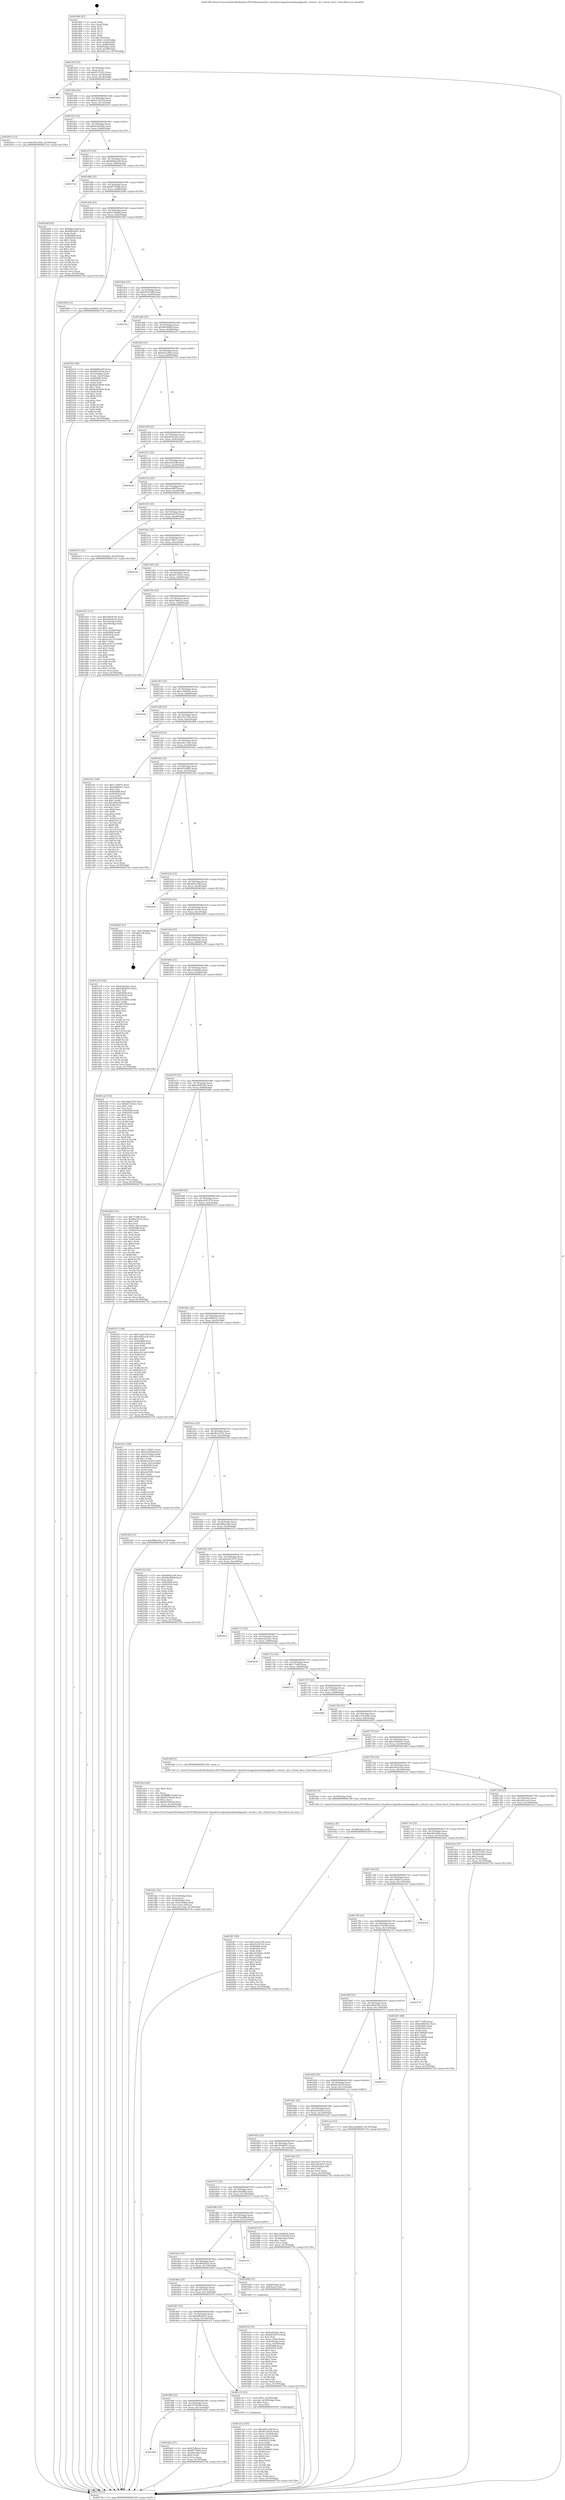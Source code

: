 digraph "0x401400" {
  label = "0x401400 (/mnt/c/Users/mathe/Desktop/tcc/POCII/binaries/extr_linuxdriversgpudrmamdamdgpudce_virtual.c_dce_virtual_force_Final-ollvm.out::main(0))"
  labelloc = "t"
  node[shape=record]

  Entry [label="",width=0.3,height=0.3,shape=circle,fillcolor=black,style=filled]
  "0x40142f" [label="{
     0x40142f [23]\l
     | [instrs]\l
     &nbsp;&nbsp;0x40142f \<+3\>: mov -0x70(%rbp),%eax\l
     &nbsp;&nbsp;0x401432 \<+2\>: mov %eax,%ecx\l
     &nbsp;&nbsp;0x401434 \<+6\>: sub $0x8137cf51,%ecx\l
     &nbsp;&nbsp;0x40143a \<+3\>: mov %eax,-0x74(%rbp)\l
     &nbsp;&nbsp;0x40143d \<+3\>: mov %ecx,-0x78(%rbp)\l
     &nbsp;&nbsp;0x401440 \<+6\>: je 0000000000401a6d \<main+0x66d\>\l
  }"]
  "0x401a6d" [label="{
     0x401a6d\l
  }", style=dashed]
  "0x401446" [label="{
     0x401446 [22]\l
     | [instrs]\l
     &nbsp;&nbsp;0x401446 \<+5\>: jmp 000000000040144b \<main+0x4b\>\l
     &nbsp;&nbsp;0x40144b \<+3\>: mov -0x74(%rbp),%eax\l
     &nbsp;&nbsp;0x40144e \<+5\>: sub $0x83c54724,%eax\l
     &nbsp;&nbsp;0x401453 \<+3\>: mov %eax,-0x7c(%rbp)\l
     &nbsp;&nbsp;0x401456 \<+6\>: je 0000000000402014 \<main+0xc14\>\l
  }"]
  Exit [label="",width=0.3,height=0.3,shape=circle,fillcolor=black,style=filled,peripheries=2]
  "0x402014" [label="{
     0x402014 [12]\l
     | [instrs]\l
     &nbsp;&nbsp;0x402014 \<+7\>: movl $0x2f9e346a,-0x70(%rbp)\l
     &nbsp;&nbsp;0x40201b \<+5\>: jmp 000000000040273b \<main+0x133b\>\l
  }"]
  "0x40145c" [label="{
     0x40145c [22]\l
     | [instrs]\l
     &nbsp;&nbsp;0x40145c \<+5\>: jmp 0000000000401461 \<main+0x61\>\l
     &nbsp;&nbsp;0x401461 \<+3\>: mov -0x74(%rbp),%eax\l
     &nbsp;&nbsp;0x401464 \<+5\>: sub $0x8cbd32dc,%eax\l
     &nbsp;&nbsp;0x401469 \<+3\>: mov %eax,-0x80(%rbp)\l
     &nbsp;&nbsp;0x40146c \<+6\>: je 0000000000402618 \<main+0x1218\>\l
  }"]
  "0x401fb7" [label="{
     0x401fb7 [93]\l
     | [instrs]\l
     &nbsp;&nbsp;0x401fb7 \<+5\>: mov $0x7aad27d9,%eax\l
     &nbsp;&nbsp;0x401fbc \<+5\>: mov $0x83c54724,%ecx\l
     &nbsp;&nbsp;0x401fc1 \<+7\>: mov 0x405068,%edx\l
     &nbsp;&nbsp;0x401fc8 \<+7\>: mov 0x405054,%esi\l
     &nbsp;&nbsp;0x401fcf \<+3\>: mov %edx,%r8d\l
     &nbsp;&nbsp;0x401fd2 \<+7\>: add $0xc0318da1,%r8d\l
     &nbsp;&nbsp;0x401fd9 \<+4\>: sub $0x1,%r8d\l
     &nbsp;&nbsp;0x401fdd \<+7\>: sub $0xc0318da1,%r8d\l
     &nbsp;&nbsp;0x401fe4 \<+4\>: imul %r8d,%edx\l
     &nbsp;&nbsp;0x401fe8 \<+3\>: and $0x1,%edx\l
     &nbsp;&nbsp;0x401feb \<+3\>: cmp $0x0,%edx\l
     &nbsp;&nbsp;0x401fee \<+4\>: sete %r9b\l
     &nbsp;&nbsp;0x401ff2 \<+3\>: cmp $0xa,%esi\l
     &nbsp;&nbsp;0x401ff5 \<+4\>: setl %r10b\l
     &nbsp;&nbsp;0x401ff9 \<+3\>: mov %r9b,%r11b\l
     &nbsp;&nbsp;0x401ffc \<+3\>: and %r10b,%r11b\l
     &nbsp;&nbsp;0x401fff \<+3\>: xor %r10b,%r9b\l
     &nbsp;&nbsp;0x402002 \<+3\>: or %r9b,%r11b\l
     &nbsp;&nbsp;0x402005 \<+4\>: test $0x1,%r11b\l
     &nbsp;&nbsp;0x402009 \<+3\>: cmovne %ecx,%eax\l
     &nbsp;&nbsp;0x40200c \<+3\>: mov %eax,-0x70(%rbp)\l
     &nbsp;&nbsp;0x40200f \<+5\>: jmp 000000000040273b \<main+0x133b\>\l
  }"]
  "0x402618" [label="{
     0x402618\l
  }", style=dashed]
  "0x401472" [label="{
     0x401472 [25]\l
     | [instrs]\l
     &nbsp;&nbsp;0x401472 \<+5\>: jmp 0000000000401477 \<main+0x77\>\l
     &nbsp;&nbsp;0x401477 \<+3\>: mov -0x74(%rbp),%eax\l
     &nbsp;&nbsp;0x40147a \<+5\>: sub $0x8ddda109,%eax\l
     &nbsp;&nbsp;0x40147f \<+6\>: mov %eax,-0x84(%rbp)\l
     &nbsp;&nbsp;0x401485 \<+6\>: je 0000000000402734 \<main+0x1334\>\l
  }"]
  "0x401fae" [label="{
     0x401fae [9]\l
     | [instrs]\l
     &nbsp;&nbsp;0x401fae \<+4\>: mov -0x58(%rbp),%rdi\l
     &nbsp;&nbsp;0x401fb2 \<+5\>: call 0000000000401030 \<free@plt\>\l
     | [calls]\l
     &nbsp;&nbsp;0x401030 \{1\} (unknown)\l
  }"]
  "0x402734" [label="{
     0x402734\l
  }", style=dashed]
  "0x40148b" [label="{
     0x40148b [25]\l
     | [instrs]\l
     &nbsp;&nbsp;0x40148b \<+5\>: jmp 0000000000401490 \<main+0x90\>\l
     &nbsp;&nbsp;0x401490 \<+3\>: mov -0x74(%rbp),%eax\l
     &nbsp;&nbsp;0x401493 \<+5\>: sub $0x8f779bfd,%eax\l
     &nbsp;&nbsp;0x401498 \<+6\>: mov %eax,-0x88(%rbp)\l
     &nbsp;&nbsp;0x40149e \<+6\>: je 0000000000401bd0 \<main+0x7d0\>\l
  }"]
  "0x401dec" [label="{
     0x401dec [32]\l
     | [instrs]\l
     &nbsp;&nbsp;0x401dec \<+6\>: mov -0x14c(%rbp),%ecx\l
     &nbsp;&nbsp;0x401df2 \<+3\>: imul %eax,%ecx\l
     &nbsp;&nbsp;0x401df5 \<+4\>: mov -0x58(%rbp),%rsi\l
     &nbsp;&nbsp;0x401df9 \<+4\>: movslq -0x5c(%rbp),%rdi\l
     &nbsp;&nbsp;0x401dfd \<+3\>: mov %ecx,(%rsi,%rdi,4)\l
     &nbsp;&nbsp;0x401e00 \<+7\>: movl $0xcebc13da,-0x70(%rbp)\l
     &nbsp;&nbsp;0x401e07 \<+5\>: jmp 000000000040273b \<main+0x133b\>\l
  }"]
  "0x401bd0" [label="{
     0x401bd0 [83]\l
     | [instrs]\l
     &nbsp;&nbsp;0x401bd0 \<+5\>: mov $0xd46cc5bf,%eax\l
     &nbsp;&nbsp;0x401bd5 \<+5\>: mov $0x6f854921,%ecx\l
     &nbsp;&nbsp;0x401bda \<+2\>: xor %edx,%edx\l
     &nbsp;&nbsp;0x401bdc \<+7\>: mov 0x405068,%esi\l
     &nbsp;&nbsp;0x401be3 \<+7\>: mov 0x405054,%edi\l
     &nbsp;&nbsp;0x401bea \<+3\>: sub $0x1,%edx\l
     &nbsp;&nbsp;0x401bed \<+3\>: mov %esi,%r8d\l
     &nbsp;&nbsp;0x401bf0 \<+3\>: add %edx,%r8d\l
     &nbsp;&nbsp;0x401bf3 \<+4\>: imul %r8d,%esi\l
     &nbsp;&nbsp;0x401bf7 \<+3\>: and $0x1,%esi\l
     &nbsp;&nbsp;0x401bfa \<+3\>: cmp $0x0,%esi\l
     &nbsp;&nbsp;0x401bfd \<+4\>: sete %r9b\l
     &nbsp;&nbsp;0x401c01 \<+3\>: cmp $0xa,%edi\l
     &nbsp;&nbsp;0x401c04 \<+4\>: setl %r10b\l
     &nbsp;&nbsp;0x401c08 \<+3\>: mov %r9b,%r11b\l
     &nbsp;&nbsp;0x401c0b \<+3\>: and %r10b,%r11b\l
     &nbsp;&nbsp;0x401c0e \<+3\>: xor %r10b,%r9b\l
     &nbsp;&nbsp;0x401c11 \<+3\>: or %r9b,%r11b\l
     &nbsp;&nbsp;0x401c14 \<+4\>: test $0x1,%r11b\l
     &nbsp;&nbsp;0x401c18 \<+3\>: cmovne %ecx,%eax\l
     &nbsp;&nbsp;0x401c1b \<+3\>: mov %eax,-0x70(%rbp)\l
     &nbsp;&nbsp;0x401c1e \<+5\>: jmp 000000000040273b \<main+0x133b\>\l
  }"]
  "0x4014a4" [label="{
     0x4014a4 [25]\l
     | [instrs]\l
     &nbsp;&nbsp;0x4014a4 \<+5\>: jmp 00000000004014a9 \<main+0xa9\>\l
     &nbsp;&nbsp;0x4014a9 \<+3\>: mov -0x74(%rbp),%eax\l
     &nbsp;&nbsp;0x4014ac \<+5\>: sub $0x9145bbbf,%eax\l
     &nbsp;&nbsp;0x4014b1 \<+6\>: mov %eax,-0x8c(%rbp)\l
     &nbsp;&nbsp;0x4014b7 \<+6\>: je 0000000000401f09 \<main+0xb09\>\l
  }"]
  "0x401dc4" [label="{
     0x401dc4 [40]\l
     | [instrs]\l
     &nbsp;&nbsp;0x401dc4 \<+5\>: mov $0x2,%ecx\l
     &nbsp;&nbsp;0x401dc9 \<+1\>: cltd\l
     &nbsp;&nbsp;0x401dca \<+2\>: idiv %ecx\l
     &nbsp;&nbsp;0x401dcc \<+6\>: imul $0xfffffffe,%edx,%ecx\l
     &nbsp;&nbsp;0x401dd2 \<+6\>: add $0x825502e8,%ecx\l
     &nbsp;&nbsp;0x401dd8 \<+3\>: add $0x1,%ecx\l
     &nbsp;&nbsp;0x401ddb \<+6\>: sub $0x825502e8,%ecx\l
     &nbsp;&nbsp;0x401de1 \<+6\>: mov %ecx,-0x14c(%rbp)\l
     &nbsp;&nbsp;0x401de7 \<+5\>: call 0000000000401160 \<next_i\>\l
     | [calls]\l
     &nbsp;&nbsp;0x401160 \{1\} (/mnt/c/Users/mathe/Desktop/tcc/POCII/binaries/extr_linuxdriversgpudrmamdamdgpudce_virtual.c_dce_virtual_force_Final-ollvm.out::next_i)\l
  }"]
  "0x401f09" [label="{
     0x401f09 [12]\l
     | [instrs]\l
     &nbsp;&nbsp;0x401f09 \<+7\>: movl $0xe3eb0b62,-0x70(%rbp)\l
     &nbsp;&nbsp;0x401f10 \<+5\>: jmp 000000000040273b \<main+0x133b\>\l
  }"]
  "0x4014bd" [label="{
     0x4014bd [25]\l
     | [instrs]\l
     &nbsp;&nbsp;0x4014bd \<+5\>: jmp 00000000004014c2 \<main+0xc2\>\l
     &nbsp;&nbsp;0x4014c2 \<+3\>: mov -0x74(%rbp),%eax\l
     &nbsp;&nbsp;0x4014c5 \<+5\>: sub $0x918270f0,%eax\l
     &nbsp;&nbsp;0x4014ca \<+6\>: mov %eax,-0x90(%rbp)\l
     &nbsp;&nbsp;0x4014d0 \<+6\>: je 000000000040216a \<main+0xd6a\>\l
  }"]
  "0x401c3a" [label="{
     0x401c3a [105]\l
     | [instrs]\l
     &nbsp;&nbsp;0x401c3a \<+5\>: mov $0xd46cc5bf,%ecx\l
     &nbsp;&nbsp;0x401c3f \<+5\>: mov $0x4ba76e59,%edx\l
     &nbsp;&nbsp;0x401c44 \<+4\>: mov %rax,-0x58(%rbp)\l
     &nbsp;&nbsp;0x401c48 \<+7\>: movl $0x0,-0x5c(%rbp)\l
     &nbsp;&nbsp;0x401c4f \<+7\>: mov 0x405068,%esi\l
     &nbsp;&nbsp;0x401c56 \<+8\>: mov 0x405054,%r8d\l
     &nbsp;&nbsp;0x401c5e \<+3\>: mov %esi,%r9d\l
     &nbsp;&nbsp;0x401c61 \<+7\>: add $0x592fd964,%r9d\l
     &nbsp;&nbsp;0x401c68 \<+4\>: sub $0x1,%r9d\l
     &nbsp;&nbsp;0x401c6c \<+7\>: sub $0x592fd964,%r9d\l
     &nbsp;&nbsp;0x401c73 \<+4\>: imul %r9d,%esi\l
     &nbsp;&nbsp;0x401c77 \<+3\>: and $0x1,%esi\l
     &nbsp;&nbsp;0x401c7a \<+3\>: cmp $0x0,%esi\l
     &nbsp;&nbsp;0x401c7d \<+4\>: sete %r10b\l
     &nbsp;&nbsp;0x401c81 \<+4\>: cmp $0xa,%r8d\l
     &nbsp;&nbsp;0x401c85 \<+4\>: setl %r11b\l
     &nbsp;&nbsp;0x401c89 \<+3\>: mov %r10b,%bl\l
     &nbsp;&nbsp;0x401c8c \<+3\>: and %r11b,%bl\l
     &nbsp;&nbsp;0x401c8f \<+3\>: xor %r11b,%r10b\l
     &nbsp;&nbsp;0x401c92 \<+3\>: or %r10b,%bl\l
     &nbsp;&nbsp;0x401c95 \<+3\>: test $0x1,%bl\l
     &nbsp;&nbsp;0x401c98 \<+3\>: cmovne %edx,%ecx\l
     &nbsp;&nbsp;0x401c9b \<+3\>: mov %ecx,-0x70(%rbp)\l
     &nbsp;&nbsp;0x401c9e \<+5\>: jmp 000000000040273b \<main+0x133b\>\l
  }"]
  "0x40216a" [label="{
     0x40216a\l
  }", style=dashed]
  "0x4014d6" [label="{
     0x4014d6 [25]\l
     | [instrs]\l
     &nbsp;&nbsp;0x4014d6 \<+5\>: jmp 00000000004014db \<main+0xdb\>\l
     &nbsp;&nbsp;0x4014db \<+3\>: mov -0x74(%rbp),%eax\l
     &nbsp;&nbsp;0x4014de \<+5\>: sub $0x96a99b6f,%eax\l
     &nbsp;&nbsp;0x4014e3 \<+6\>: mov %eax,-0x94(%rbp)\l
     &nbsp;&nbsp;0x4014e9 \<+6\>: je 00000000004025a5 \<main+0x11a5\>\l
  }"]
  "0x401909" [label="{
     0x401909\l
  }", style=dashed]
  "0x4025a5" [label="{
     0x4025a5 [94]\l
     | [instrs]\l
     &nbsp;&nbsp;0x4025a5 \<+5\>: mov $0x8ddda109,%eax\l
     &nbsp;&nbsp;0x4025aa \<+5\>: mov $0xd81af326,%ecx\l
     &nbsp;&nbsp;0x4025af \<+3\>: mov -0x3c(%rbp),%edx\l
     &nbsp;&nbsp;0x4025b2 \<+3\>: mov %edx,-0x2c(%rbp)\l
     &nbsp;&nbsp;0x4025b5 \<+7\>: mov 0x405068,%edx\l
     &nbsp;&nbsp;0x4025bc \<+7\>: mov 0x405054,%esi\l
     &nbsp;&nbsp;0x4025c3 \<+2\>: mov %edx,%edi\l
     &nbsp;&nbsp;0x4025c5 \<+6\>: add $0x8ad240d6,%edi\l
     &nbsp;&nbsp;0x4025cb \<+3\>: sub $0x1,%edi\l
     &nbsp;&nbsp;0x4025ce \<+6\>: sub $0x8ad240d6,%edi\l
     &nbsp;&nbsp;0x4025d4 \<+3\>: imul %edi,%edx\l
     &nbsp;&nbsp;0x4025d7 \<+3\>: and $0x1,%edx\l
     &nbsp;&nbsp;0x4025da \<+3\>: cmp $0x0,%edx\l
     &nbsp;&nbsp;0x4025dd \<+4\>: sete %r8b\l
     &nbsp;&nbsp;0x4025e1 \<+3\>: cmp $0xa,%esi\l
     &nbsp;&nbsp;0x4025e4 \<+4\>: setl %r9b\l
     &nbsp;&nbsp;0x4025e8 \<+3\>: mov %r8b,%r10b\l
     &nbsp;&nbsp;0x4025eb \<+3\>: and %r9b,%r10b\l
     &nbsp;&nbsp;0x4025ee \<+3\>: xor %r9b,%r8b\l
     &nbsp;&nbsp;0x4025f1 \<+3\>: or %r8b,%r10b\l
     &nbsp;&nbsp;0x4025f4 \<+4\>: test $0x1,%r10b\l
     &nbsp;&nbsp;0x4025f8 \<+3\>: cmovne %ecx,%eax\l
     &nbsp;&nbsp;0x4025fb \<+3\>: mov %eax,-0x70(%rbp)\l
     &nbsp;&nbsp;0x4025fe \<+5\>: jmp 000000000040273b \<main+0x133b\>\l
  }"]
  "0x4014ef" [label="{
     0x4014ef [25]\l
     | [instrs]\l
     &nbsp;&nbsp;0x4014ef \<+5\>: jmp 00000000004014f4 \<main+0xf4\>\l
     &nbsp;&nbsp;0x4014f4 \<+3\>: mov -0x74(%rbp),%eax\l
     &nbsp;&nbsp;0x4014f7 \<+5\>: sub $0x9d1c289e,%eax\l
     &nbsp;&nbsp;0x4014fc \<+6\>: mov %eax,-0x98(%rbp)\l
     &nbsp;&nbsp;0x401502 \<+6\>: je 0000000000402710 \<main+0x1310\>\l
  }"]
  "0x401bb5" [label="{
     0x401bb5 [27]\l
     | [instrs]\l
     &nbsp;&nbsp;0x401bb5 \<+5\>: mov $0xb7dfdcee,%eax\l
     &nbsp;&nbsp;0x401bba \<+5\>: mov $0x8f779bfd,%ecx\l
     &nbsp;&nbsp;0x401bbf \<+3\>: mov -0x34(%rbp),%edx\l
     &nbsp;&nbsp;0x401bc2 \<+3\>: cmp $0x0,%edx\l
     &nbsp;&nbsp;0x401bc5 \<+3\>: cmove %ecx,%eax\l
     &nbsp;&nbsp;0x401bc8 \<+3\>: mov %eax,-0x70(%rbp)\l
     &nbsp;&nbsp;0x401bcb \<+5\>: jmp 000000000040273b \<main+0x133b\>\l
  }"]
  "0x402710" [label="{
     0x402710\l
  }", style=dashed]
  "0x401508" [label="{
     0x401508 [25]\l
     | [instrs]\l
     &nbsp;&nbsp;0x401508 \<+5\>: jmp 000000000040150d \<main+0x10d\>\l
     &nbsp;&nbsp;0x40150d \<+3\>: mov -0x74(%rbp),%eax\l
     &nbsp;&nbsp;0x401510 \<+5\>: sub $0x9e2012ee,%eax\l
     &nbsp;&nbsp;0x401515 \<+6\>: mov %eax,-0x9c(%rbp)\l
     &nbsp;&nbsp;0x40151b \<+6\>: je 00000000004026f1 \<main+0x12f1\>\l
  }"]
  "0x4018f0" [label="{
     0x4018f0 [25]\l
     | [instrs]\l
     &nbsp;&nbsp;0x4018f0 \<+5\>: jmp 00000000004018f5 \<main+0x4f5\>\l
     &nbsp;&nbsp;0x4018f5 \<+3\>: mov -0x74(%rbp),%eax\l
     &nbsp;&nbsp;0x4018f8 \<+5\>: sub $0x7072b306,%eax\l
     &nbsp;&nbsp;0x4018fd \<+6\>: mov %eax,-0x13c(%rbp)\l
     &nbsp;&nbsp;0x401903 \<+6\>: je 0000000000401bb5 \<main+0x7b5\>\l
  }"]
  "0x4026f1" [label="{
     0x4026f1\l
  }", style=dashed]
  "0x401521" [label="{
     0x401521 [25]\l
     | [instrs]\l
     &nbsp;&nbsp;0x401521 \<+5\>: jmp 0000000000401526 \<main+0x126\>\l
     &nbsp;&nbsp;0x401526 \<+3\>: mov -0x74(%rbp),%eax\l
     &nbsp;&nbsp;0x401529 \<+5\>: sub $0xa5c022f8,%eax\l
     &nbsp;&nbsp;0x40152e \<+6\>: mov %eax,-0xa0(%rbp)\l
     &nbsp;&nbsp;0x401534 \<+6\>: je 0000000000402020 \<main+0xc20\>\l
  }"]
  "0x401c23" [label="{
     0x401c23 [23]\l
     | [instrs]\l
     &nbsp;&nbsp;0x401c23 \<+7\>: movl $0x1,-0x50(%rbp)\l
     &nbsp;&nbsp;0x401c2a \<+4\>: movslq -0x50(%rbp),%rax\l
     &nbsp;&nbsp;0x401c2e \<+4\>: shl $0x2,%rax\l
     &nbsp;&nbsp;0x401c32 \<+3\>: mov %rax,%rdi\l
     &nbsp;&nbsp;0x401c35 \<+5\>: call 0000000000401050 \<malloc@plt\>\l
     | [calls]\l
     &nbsp;&nbsp;0x401050 \{1\} (unknown)\l
  }"]
  "0x402020" [label="{
     0x402020\l
  }", style=dashed]
  "0x40153a" [label="{
     0x40153a [25]\l
     | [instrs]\l
     &nbsp;&nbsp;0x40153a \<+5\>: jmp 000000000040153f \<main+0x13f\>\l
     &nbsp;&nbsp;0x40153f \<+3\>: mov -0x74(%rbp),%eax\l
     &nbsp;&nbsp;0x401542 \<+5\>: sub $0xacafff3f,%eax\l
     &nbsp;&nbsp;0x401547 \<+6\>: mov %eax,-0xa4(%rbp)\l
     &nbsp;&nbsp;0x40154d \<+6\>: je 0000000000402304 \<main+0xf04\>\l
  }"]
  "0x4018d7" [label="{
     0x4018d7 [25]\l
     | [instrs]\l
     &nbsp;&nbsp;0x4018d7 \<+5\>: jmp 00000000004018dc \<main+0x4dc\>\l
     &nbsp;&nbsp;0x4018dc \<+3\>: mov -0x74(%rbp),%eax\l
     &nbsp;&nbsp;0x4018df \<+5\>: sub $0x6f854921,%eax\l
     &nbsp;&nbsp;0x4018e4 \<+6\>: mov %eax,-0x138(%rbp)\l
     &nbsp;&nbsp;0x4018ea \<+6\>: je 0000000000401c23 \<main+0x823\>\l
  }"]
  "0x402304" [label="{
     0x402304\l
  }", style=dashed]
  "0x401553" [label="{
     0x401553 [25]\l
     | [instrs]\l
     &nbsp;&nbsp;0x401553 \<+5\>: jmp 0000000000401558 \<main+0x158\>\l
     &nbsp;&nbsp;0x401558 \<+3\>: mov -0x74(%rbp),%eax\l
     &nbsp;&nbsp;0x40155b \<+5\>: sub $0xb45ef578,%eax\l
     &nbsp;&nbsp;0x401560 \<+6\>: mov %eax,-0xa8(%rbp)\l
     &nbsp;&nbsp;0x401566 \<+6\>: je 0000000000401b73 \<main+0x773\>\l
  }"]
  "0x401979" [label="{
     0x401979\l
  }", style=dashed]
  "0x401b73" [label="{
     0x401b73 [12]\l
     | [instrs]\l
     &nbsp;&nbsp;0x401b73 \<+7\>: movl $0x520e00fa,-0x70(%rbp)\l
     &nbsp;&nbsp;0x401b7a \<+5\>: jmp 000000000040273b \<main+0x133b\>\l
  }"]
  "0x40156c" [label="{
     0x40156c [25]\l
     | [instrs]\l
     &nbsp;&nbsp;0x40156c \<+5\>: jmp 0000000000401571 \<main+0x171\>\l
     &nbsp;&nbsp;0x401571 \<+3\>: mov -0x74(%rbp),%eax\l
     &nbsp;&nbsp;0x401574 \<+5\>: sub $0xb57ffdc7,%eax\l
     &nbsp;&nbsp;0x401579 \<+6\>: mov %eax,-0xac(%rbp)\l
     &nbsp;&nbsp;0x40157f \<+6\>: je 000000000040233a \<main+0xf3a\>\l
  }"]
  "0x401b16" [label="{
     0x401b16 [93]\l
     | [instrs]\l
     &nbsp;&nbsp;0x401b16 \<+5\>: mov $0xfe2b24ec,%ecx\l
     &nbsp;&nbsp;0x401b1b \<+5\>: mov $0xb45ef578,%edx\l
     &nbsp;&nbsp;0x401b20 \<+2\>: xor %esi,%esi\l
     &nbsp;&nbsp;0x401b22 \<+3\>: mov %eax,-0x4c(%rbp)\l
     &nbsp;&nbsp;0x401b25 \<+3\>: mov -0x4c(%rbp),%eax\l
     &nbsp;&nbsp;0x401b28 \<+3\>: mov %eax,-0x34(%rbp)\l
     &nbsp;&nbsp;0x401b2b \<+7\>: mov 0x405068,%eax\l
     &nbsp;&nbsp;0x401b32 \<+8\>: mov 0x405054,%r8d\l
     &nbsp;&nbsp;0x401b3a \<+3\>: sub $0x1,%esi\l
     &nbsp;&nbsp;0x401b3d \<+3\>: mov %eax,%r9d\l
     &nbsp;&nbsp;0x401b40 \<+3\>: add %esi,%r9d\l
     &nbsp;&nbsp;0x401b43 \<+4\>: imul %r9d,%eax\l
     &nbsp;&nbsp;0x401b47 \<+3\>: and $0x1,%eax\l
     &nbsp;&nbsp;0x401b4a \<+3\>: cmp $0x0,%eax\l
     &nbsp;&nbsp;0x401b4d \<+4\>: sete %r10b\l
     &nbsp;&nbsp;0x401b51 \<+4\>: cmp $0xa,%r8d\l
     &nbsp;&nbsp;0x401b55 \<+4\>: setl %r11b\l
     &nbsp;&nbsp;0x401b59 \<+3\>: mov %r10b,%bl\l
     &nbsp;&nbsp;0x401b5c \<+3\>: and %r11b,%bl\l
     &nbsp;&nbsp;0x401b5f \<+3\>: xor %r11b,%r10b\l
     &nbsp;&nbsp;0x401b62 \<+3\>: or %r10b,%bl\l
     &nbsp;&nbsp;0x401b65 \<+3\>: test $0x1,%bl\l
     &nbsp;&nbsp;0x401b68 \<+3\>: cmovne %edx,%ecx\l
     &nbsp;&nbsp;0x401b6b \<+3\>: mov %ecx,-0x70(%rbp)\l
     &nbsp;&nbsp;0x401b6e \<+5\>: jmp 000000000040273b \<main+0x133b\>\l
  }"]
  "0x40233a" [label="{
     0x40233a\l
  }", style=dashed]
  "0x401585" [label="{
     0x401585 [25]\l
     | [instrs]\l
     &nbsp;&nbsp;0x401585 \<+5\>: jmp 000000000040158a \<main+0x18a\>\l
     &nbsp;&nbsp;0x40158a \<+3\>: mov -0x74(%rbp),%eax\l
     &nbsp;&nbsp;0x40158d \<+5\>: sub $0xb6725bc2,%eax\l
     &nbsp;&nbsp;0x401592 \<+6\>: mov %eax,-0xb0(%rbp)\l
     &nbsp;&nbsp;0x401598 \<+6\>: je 0000000000401d35 \<main+0x935\>\l
  }"]
  "0x4018be" [label="{
     0x4018be [25]\l
     | [instrs]\l
     &nbsp;&nbsp;0x4018be \<+5\>: jmp 00000000004018c3 \<main+0x4c3\>\l
     &nbsp;&nbsp;0x4018c3 \<+3\>: mov -0x74(%rbp),%eax\l
     &nbsp;&nbsp;0x4018c6 \<+5\>: sub $0x5f72305c,%eax\l
     &nbsp;&nbsp;0x4018cb \<+6\>: mov %eax,-0x134(%rbp)\l
     &nbsp;&nbsp;0x4018d1 \<+6\>: je 0000000000401979 \<main+0x579\>\l
  }"]
  "0x401d35" [label="{
     0x401d35 [111]\l
     | [instrs]\l
     &nbsp;&nbsp;0x401d35 \<+5\>: mov $0x3dbe679e,%eax\l
     &nbsp;&nbsp;0x401d3a \<+5\>: mov $0x4cde4292,%ecx\l
     &nbsp;&nbsp;0x401d3f \<+3\>: mov -0x5c(%rbp),%edx\l
     &nbsp;&nbsp;0x401d42 \<+3\>: cmp -0x50(%rbp),%edx\l
     &nbsp;&nbsp;0x401d45 \<+4\>: setl %sil\l
     &nbsp;&nbsp;0x401d49 \<+4\>: and $0x1,%sil\l
     &nbsp;&nbsp;0x401d4d \<+4\>: mov %sil,-0x2d(%rbp)\l
     &nbsp;&nbsp;0x401d51 \<+7\>: mov 0x405068,%edx\l
     &nbsp;&nbsp;0x401d58 \<+7\>: mov 0x405054,%edi\l
     &nbsp;&nbsp;0x401d5f \<+3\>: mov %edx,%r8d\l
     &nbsp;&nbsp;0x401d62 \<+7\>: sub $0xcecf5110,%r8d\l
     &nbsp;&nbsp;0x401d69 \<+4\>: sub $0x1,%r8d\l
     &nbsp;&nbsp;0x401d6d \<+7\>: add $0xcecf5110,%r8d\l
     &nbsp;&nbsp;0x401d74 \<+4\>: imul %r8d,%edx\l
     &nbsp;&nbsp;0x401d78 \<+3\>: and $0x1,%edx\l
     &nbsp;&nbsp;0x401d7b \<+3\>: cmp $0x0,%edx\l
     &nbsp;&nbsp;0x401d7e \<+4\>: sete %sil\l
     &nbsp;&nbsp;0x401d82 \<+3\>: cmp $0xa,%edi\l
     &nbsp;&nbsp;0x401d85 \<+4\>: setl %r9b\l
     &nbsp;&nbsp;0x401d89 \<+3\>: mov %sil,%r10b\l
     &nbsp;&nbsp;0x401d8c \<+3\>: and %r9b,%r10b\l
     &nbsp;&nbsp;0x401d8f \<+3\>: xor %r9b,%sil\l
     &nbsp;&nbsp;0x401d92 \<+3\>: or %sil,%r10b\l
     &nbsp;&nbsp;0x401d95 \<+4\>: test $0x1,%r10b\l
     &nbsp;&nbsp;0x401d99 \<+3\>: cmovne %ecx,%eax\l
     &nbsp;&nbsp;0x401d9c \<+3\>: mov %eax,-0x70(%rbp)\l
     &nbsp;&nbsp;0x401d9f \<+5\>: jmp 000000000040273b \<main+0x133b\>\l
  }"]
  "0x40159e" [label="{
     0x40159e [25]\l
     | [instrs]\l
     &nbsp;&nbsp;0x40159e \<+5\>: jmp 00000000004015a3 \<main+0x1a3\>\l
     &nbsp;&nbsp;0x4015a3 \<+3\>: mov -0x74(%rbp),%eax\l
     &nbsp;&nbsp;0x4015a6 \<+5\>: sub $0xb7dfdcee,%eax\l
     &nbsp;&nbsp;0x4015ab \<+6\>: mov %eax,-0xb4(%rbp)\l
     &nbsp;&nbsp;0x4015b1 \<+6\>: je 000000000040232e \<main+0xf2e\>\l
  }"]
  "0x401b09" [label="{
     0x401b09 [13]\l
     | [instrs]\l
     &nbsp;&nbsp;0x401b09 \<+4\>: mov -0x48(%rbp),%rax\l
     &nbsp;&nbsp;0x401b0d \<+4\>: mov 0x8(%rax),%rdi\l
     &nbsp;&nbsp;0x401b11 \<+5\>: call 0000000000401060 \<atoi@plt\>\l
     | [calls]\l
     &nbsp;&nbsp;0x401060 \{1\} (unknown)\l
  }"]
  "0x40232e" [label="{
     0x40232e\l
  }", style=dashed]
  "0x4015b7" [label="{
     0x4015b7 [25]\l
     | [instrs]\l
     &nbsp;&nbsp;0x4015b7 \<+5\>: jmp 00000000004015bc \<main+0x1bc\>\l
     &nbsp;&nbsp;0x4015bc \<+3\>: mov -0x74(%rbp),%eax\l
     &nbsp;&nbsp;0x4015bf \<+5\>: sub $0xc3304026,%eax\l
     &nbsp;&nbsp;0x4015c4 \<+6\>: mov %eax,-0xb8(%rbp)\l
     &nbsp;&nbsp;0x4015ca \<+6\>: je 0000000000401b9a \<main+0x79a\>\l
  }"]
  "0x4018a5" [label="{
     0x4018a5 [25]\l
     | [instrs]\l
     &nbsp;&nbsp;0x4018a5 \<+5\>: jmp 00000000004018aa \<main+0x4aa\>\l
     &nbsp;&nbsp;0x4018aa \<+3\>: mov -0x74(%rbp),%eax\l
     &nbsp;&nbsp;0x4018ad \<+5\>: sub $0x5803b035,%eax\l
     &nbsp;&nbsp;0x4018b2 \<+6\>: mov %eax,-0x130(%rbp)\l
     &nbsp;&nbsp;0x4018b8 \<+6\>: je 0000000000401b09 \<main+0x709\>\l
  }"]
  "0x401b9a" [label="{
     0x401b9a\l
  }", style=dashed]
  "0x4015d0" [label="{
     0x4015d0 [25]\l
     | [instrs]\l
     &nbsp;&nbsp;0x4015d0 \<+5\>: jmp 00000000004015d5 \<main+0x1d5\>\l
     &nbsp;&nbsp;0x4015d5 \<+3\>: mov -0x74(%rbp),%eax\l
     &nbsp;&nbsp;0x4015d8 \<+5\>: sub $0xc55a729e,%eax\l
     &nbsp;&nbsp;0x4015dd \<+6\>: mov %eax,-0xbc(%rbp)\l
     &nbsp;&nbsp;0x4015e3 \<+6\>: je 00000000004020b0 \<main+0xcb0\>\l
  }"]
  "0x402191" [label="{
     0x402191\l
  }", style=dashed]
  "0x4020b0" [label="{
     0x4020b0\l
  }", style=dashed]
  "0x4015e9" [label="{
     0x4015e9 [25]\l
     | [instrs]\l
     &nbsp;&nbsp;0x4015e9 \<+5\>: jmp 00000000004015ee \<main+0x1ee\>\l
     &nbsp;&nbsp;0x4015ee \<+3\>: mov -0x74(%rbp),%eax\l
     &nbsp;&nbsp;0x4015f1 \<+5\>: sub $0xcebc13da,%eax\l
     &nbsp;&nbsp;0x4015f6 \<+6\>: mov %eax,-0xc0(%rbp)\l
     &nbsp;&nbsp;0x4015fc \<+6\>: je 0000000000401e0c \<main+0xa0c\>\l
  }"]
  "0x40188c" [label="{
     0x40188c [25]\l
     | [instrs]\l
     &nbsp;&nbsp;0x40188c \<+5\>: jmp 0000000000401891 \<main+0x491\>\l
     &nbsp;&nbsp;0x401891 \<+3\>: mov -0x74(%rbp),%eax\l
     &nbsp;&nbsp;0x401894 \<+5\>: sub $0x540eddbb,%eax\l
     &nbsp;&nbsp;0x401899 \<+6\>: mov %eax,-0x12c(%rbp)\l
     &nbsp;&nbsp;0x40189f \<+6\>: je 0000000000402191 \<main+0xd91\>\l
  }"]
  "0x401e0c" [label="{
     0x401e0c [144]\l
     | [instrs]\l
     &nbsp;&nbsp;0x401e0c \<+5\>: mov $0x115f0f31,%eax\l
     &nbsp;&nbsp;0x401e11 \<+5\>: mov $0xe9f803a7,%ecx\l
     &nbsp;&nbsp;0x401e16 \<+2\>: mov $0x1,%dl\l
     &nbsp;&nbsp;0x401e18 \<+7\>: mov 0x405068,%esi\l
     &nbsp;&nbsp;0x401e1f \<+7\>: mov 0x405054,%edi\l
     &nbsp;&nbsp;0x401e26 \<+3\>: mov %esi,%r8d\l
     &nbsp;&nbsp;0x401e29 \<+7\>: add $0x59f16a98,%r8d\l
     &nbsp;&nbsp;0x401e30 \<+4\>: sub $0x1,%r8d\l
     &nbsp;&nbsp;0x401e34 \<+7\>: sub $0x59f16a98,%r8d\l
     &nbsp;&nbsp;0x401e3b \<+4\>: imul %r8d,%esi\l
     &nbsp;&nbsp;0x401e3f \<+3\>: and $0x1,%esi\l
     &nbsp;&nbsp;0x401e42 \<+3\>: cmp $0x0,%esi\l
     &nbsp;&nbsp;0x401e45 \<+4\>: sete %r9b\l
     &nbsp;&nbsp;0x401e49 \<+3\>: cmp $0xa,%edi\l
     &nbsp;&nbsp;0x401e4c \<+4\>: setl %r10b\l
     &nbsp;&nbsp;0x401e50 \<+3\>: mov %r9b,%r11b\l
     &nbsp;&nbsp;0x401e53 \<+4\>: xor $0xff,%r11b\l
     &nbsp;&nbsp;0x401e57 \<+3\>: mov %r10b,%bl\l
     &nbsp;&nbsp;0x401e5a \<+3\>: xor $0xff,%bl\l
     &nbsp;&nbsp;0x401e5d \<+3\>: xor $0x1,%dl\l
     &nbsp;&nbsp;0x401e60 \<+3\>: mov %r11b,%r14b\l
     &nbsp;&nbsp;0x401e63 \<+4\>: and $0xff,%r14b\l
     &nbsp;&nbsp;0x401e67 \<+3\>: and %dl,%r9b\l
     &nbsp;&nbsp;0x401e6a \<+3\>: mov %bl,%r15b\l
     &nbsp;&nbsp;0x401e6d \<+4\>: and $0xff,%r15b\l
     &nbsp;&nbsp;0x401e71 \<+3\>: and %dl,%r10b\l
     &nbsp;&nbsp;0x401e74 \<+3\>: or %r9b,%r14b\l
     &nbsp;&nbsp;0x401e77 \<+3\>: or %r10b,%r15b\l
     &nbsp;&nbsp;0x401e7a \<+3\>: xor %r15b,%r14b\l
     &nbsp;&nbsp;0x401e7d \<+3\>: or %bl,%r11b\l
     &nbsp;&nbsp;0x401e80 \<+4\>: xor $0xff,%r11b\l
     &nbsp;&nbsp;0x401e84 \<+3\>: or $0x1,%dl\l
     &nbsp;&nbsp;0x401e87 \<+3\>: and %dl,%r11b\l
     &nbsp;&nbsp;0x401e8a \<+3\>: or %r11b,%r14b\l
     &nbsp;&nbsp;0x401e8d \<+4\>: test $0x1,%r14b\l
     &nbsp;&nbsp;0x401e91 \<+3\>: cmovne %ecx,%eax\l
     &nbsp;&nbsp;0x401e94 \<+3\>: mov %eax,-0x70(%rbp)\l
     &nbsp;&nbsp;0x401e97 \<+5\>: jmp 000000000040273b \<main+0x133b\>\l
  }"]
  "0x401602" [label="{
     0x401602 [25]\l
     | [instrs]\l
     &nbsp;&nbsp;0x401602 \<+5\>: jmp 0000000000401607 \<main+0x207\>\l
     &nbsp;&nbsp;0x401607 \<+3\>: mov -0x74(%rbp),%eax\l
     &nbsp;&nbsp;0x40160a \<+5\>: sub $0xd3330f63,%eax\l
     &nbsp;&nbsp;0x40160f \<+6\>: mov %eax,-0xc4(%rbp)\l
     &nbsp;&nbsp;0x401615 \<+6\>: je 00000000004021de \<main+0xdde\>\l
  }"]
  "0x401b7f" [label="{
     0x401b7f [27]\l
     | [instrs]\l
     &nbsp;&nbsp;0x401b7f \<+5\>: mov $0xc3304026,%eax\l
     &nbsp;&nbsp;0x401b84 \<+5\>: mov $0x7072b306,%ecx\l
     &nbsp;&nbsp;0x401b89 \<+3\>: mov -0x34(%rbp),%edx\l
     &nbsp;&nbsp;0x401b8c \<+3\>: cmp $0x1,%edx\l
     &nbsp;&nbsp;0x401b8f \<+3\>: cmovl %ecx,%eax\l
     &nbsp;&nbsp;0x401b92 \<+3\>: mov %eax,-0x70(%rbp)\l
     &nbsp;&nbsp;0x401b95 \<+5\>: jmp 000000000040273b \<main+0x133b\>\l
  }"]
  "0x4021de" [label="{
     0x4021de\l
  }", style=dashed]
  "0x40161b" [label="{
     0x40161b [25]\l
     | [instrs]\l
     &nbsp;&nbsp;0x40161b \<+5\>: jmp 0000000000401620 \<main+0x220\>\l
     &nbsp;&nbsp;0x401620 \<+3\>: mov -0x74(%rbp),%eax\l
     &nbsp;&nbsp;0x401623 \<+5\>: sub $0xd46cc5bf,%eax\l
     &nbsp;&nbsp;0x401628 \<+6\>: mov %eax,-0xc8(%rbp)\l
     &nbsp;&nbsp;0x40162e \<+6\>: je 000000000040264c \<main+0x124c\>\l
  }"]
  "0x401873" [label="{
     0x401873 [25]\l
     | [instrs]\l
     &nbsp;&nbsp;0x401873 \<+5\>: jmp 0000000000401878 \<main+0x478\>\l
     &nbsp;&nbsp;0x401878 \<+3\>: mov -0x74(%rbp),%eax\l
     &nbsp;&nbsp;0x40187b \<+5\>: sub $0x520e00fa,%eax\l
     &nbsp;&nbsp;0x401880 \<+6\>: mov %eax,-0x128(%rbp)\l
     &nbsp;&nbsp;0x401886 \<+6\>: je 0000000000401b7f \<main+0x77f\>\l
  }"]
  "0x40264c" [label="{
     0x40264c\l
  }", style=dashed]
  "0x401634" [label="{
     0x401634 [25]\l
     | [instrs]\l
     &nbsp;&nbsp;0x401634 \<+5\>: jmp 0000000000401639 \<main+0x239\>\l
     &nbsp;&nbsp;0x401639 \<+3\>: mov -0x74(%rbp),%eax\l
     &nbsp;&nbsp;0x40163c \<+5\>: sub $0xd81af326,%eax\l
     &nbsp;&nbsp;0x401641 \<+6\>: mov %eax,-0xcc(%rbp)\l
     &nbsp;&nbsp;0x401647 \<+6\>: je 0000000000402603 \<main+0x1203\>\l
  }"]
  "0x4019d1" [label="{
     0x4019d1\l
  }", style=dashed]
  "0x402603" [label="{
     0x402603 [21]\l
     | [instrs]\l
     &nbsp;&nbsp;0x402603 \<+3\>: mov -0x2c(%rbp),%eax\l
     &nbsp;&nbsp;0x402606 \<+7\>: add $0x128,%rsp\l
     &nbsp;&nbsp;0x40260d \<+1\>: pop %rbx\l
     &nbsp;&nbsp;0x40260e \<+2\>: pop %r12\l
     &nbsp;&nbsp;0x402610 \<+2\>: pop %r13\l
     &nbsp;&nbsp;0x402612 \<+2\>: pop %r14\l
     &nbsp;&nbsp;0x402614 \<+2\>: pop %r15\l
     &nbsp;&nbsp;0x402616 \<+1\>: pop %rbp\l
     &nbsp;&nbsp;0x402617 \<+1\>: ret\l
  }"]
  "0x40164d" [label="{
     0x40164d [25]\l
     | [instrs]\l
     &nbsp;&nbsp;0x40164d \<+5\>: jmp 0000000000401652 \<main+0x252\>\l
     &nbsp;&nbsp;0x401652 \<+3\>: mov -0x74(%rbp),%eax\l
     &nbsp;&nbsp;0x401655 \<+5\>: sub $0xdc062e2c,%eax\l
     &nbsp;&nbsp;0x40165a \<+6\>: mov %eax,-0xd0(%rbp)\l
     &nbsp;&nbsp;0x401660 \<+6\>: je 0000000000401a79 \<main+0x679\>\l
  }"]
  "0x40185a" [label="{
     0x40185a [25]\l
     | [instrs]\l
     &nbsp;&nbsp;0x40185a \<+5\>: jmp 000000000040185f \<main+0x45f\>\l
     &nbsp;&nbsp;0x40185f \<+3\>: mov -0x74(%rbp),%eax\l
     &nbsp;&nbsp;0x401862 \<+5\>: sub $0x50cd0017,%eax\l
     &nbsp;&nbsp;0x401867 \<+6\>: mov %eax,-0x124(%rbp)\l
     &nbsp;&nbsp;0x40186d \<+6\>: je 00000000004019d1 \<main+0x5d1\>\l
  }"]
  "0x401a79" [label="{
     0x401a79 [144]\l
     | [instrs]\l
     &nbsp;&nbsp;0x401a79 \<+5\>: mov $0xfe2b24ec,%eax\l
     &nbsp;&nbsp;0x401a7e \<+5\>: mov $0x5803b035,%ecx\l
     &nbsp;&nbsp;0x401a83 \<+2\>: mov $0x1,%dl\l
     &nbsp;&nbsp;0x401a85 \<+7\>: mov 0x405068,%esi\l
     &nbsp;&nbsp;0x401a8c \<+7\>: mov 0x405054,%edi\l
     &nbsp;&nbsp;0x401a93 \<+3\>: mov %esi,%r8d\l
     &nbsp;&nbsp;0x401a96 \<+7\>: sub $0x3f352896,%r8d\l
     &nbsp;&nbsp;0x401a9d \<+4\>: sub $0x1,%r8d\l
     &nbsp;&nbsp;0x401aa1 \<+7\>: add $0x3f352896,%r8d\l
     &nbsp;&nbsp;0x401aa8 \<+4\>: imul %r8d,%esi\l
     &nbsp;&nbsp;0x401aac \<+3\>: and $0x1,%esi\l
     &nbsp;&nbsp;0x401aaf \<+3\>: cmp $0x0,%esi\l
     &nbsp;&nbsp;0x401ab2 \<+4\>: sete %r9b\l
     &nbsp;&nbsp;0x401ab6 \<+3\>: cmp $0xa,%edi\l
     &nbsp;&nbsp;0x401ab9 \<+4\>: setl %r10b\l
     &nbsp;&nbsp;0x401abd \<+3\>: mov %r9b,%r11b\l
     &nbsp;&nbsp;0x401ac0 \<+4\>: xor $0xff,%r11b\l
     &nbsp;&nbsp;0x401ac4 \<+3\>: mov %r10b,%bl\l
     &nbsp;&nbsp;0x401ac7 \<+3\>: xor $0xff,%bl\l
     &nbsp;&nbsp;0x401aca \<+3\>: xor $0x1,%dl\l
     &nbsp;&nbsp;0x401acd \<+3\>: mov %r11b,%r14b\l
     &nbsp;&nbsp;0x401ad0 \<+4\>: and $0xff,%r14b\l
     &nbsp;&nbsp;0x401ad4 \<+3\>: and %dl,%r9b\l
     &nbsp;&nbsp;0x401ad7 \<+3\>: mov %bl,%r15b\l
     &nbsp;&nbsp;0x401ada \<+4\>: and $0xff,%r15b\l
     &nbsp;&nbsp;0x401ade \<+3\>: and %dl,%r10b\l
     &nbsp;&nbsp;0x401ae1 \<+3\>: or %r9b,%r14b\l
     &nbsp;&nbsp;0x401ae4 \<+3\>: or %r10b,%r15b\l
     &nbsp;&nbsp;0x401ae7 \<+3\>: xor %r15b,%r14b\l
     &nbsp;&nbsp;0x401aea \<+3\>: or %bl,%r11b\l
     &nbsp;&nbsp;0x401aed \<+4\>: xor $0xff,%r11b\l
     &nbsp;&nbsp;0x401af1 \<+3\>: or $0x1,%dl\l
     &nbsp;&nbsp;0x401af4 \<+3\>: and %dl,%r11b\l
     &nbsp;&nbsp;0x401af7 \<+3\>: or %r11b,%r14b\l
     &nbsp;&nbsp;0x401afa \<+4\>: test $0x1,%r14b\l
     &nbsp;&nbsp;0x401afe \<+3\>: cmovne %ecx,%eax\l
     &nbsp;&nbsp;0x401b01 \<+3\>: mov %eax,-0x70(%rbp)\l
     &nbsp;&nbsp;0x401b04 \<+5\>: jmp 000000000040273b \<main+0x133b\>\l
  }"]
  "0x401666" [label="{
     0x401666 [25]\l
     | [instrs]\l
     &nbsp;&nbsp;0x401666 \<+5\>: jmp 000000000040166b \<main+0x26b\>\l
     &nbsp;&nbsp;0x40166b \<+3\>: mov -0x74(%rbp),%eax\l
     &nbsp;&nbsp;0x40166e \<+5\>: sub $0xe3eb0b62,%eax\l
     &nbsp;&nbsp;0x401673 \<+6\>: mov %eax,-0xd4(%rbp)\l
     &nbsp;&nbsp;0x401679 \<+6\>: je 0000000000401caf \<main+0x8af\>\l
  }"]
  "0x401da4" [label="{
     0x401da4 [27]\l
     | [instrs]\l
     &nbsp;&nbsp;0x401da4 \<+5\>: mov $0xe9197276,%eax\l
     &nbsp;&nbsp;0x401da9 \<+5\>: mov $0x19439e47,%ecx\l
     &nbsp;&nbsp;0x401dae \<+3\>: mov -0x2d(%rbp),%dl\l
     &nbsp;&nbsp;0x401db1 \<+3\>: test $0x1,%dl\l
     &nbsp;&nbsp;0x401db4 \<+3\>: cmovne %ecx,%eax\l
     &nbsp;&nbsp;0x401db7 \<+3\>: mov %eax,-0x70(%rbp)\l
     &nbsp;&nbsp;0x401dba \<+5\>: jmp 000000000040273b \<main+0x133b\>\l
  }"]
  "0x401caf" [label="{
     0x401caf [134]\l
     | [instrs]\l
     &nbsp;&nbsp;0x401caf \<+5\>: mov $0x3dbe679e,%eax\l
     &nbsp;&nbsp;0x401cb4 \<+5\>: mov $0xb6725bc2,%ecx\l
     &nbsp;&nbsp;0x401cb9 \<+2\>: mov $0x1,%dl\l
     &nbsp;&nbsp;0x401cbb \<+2\>: xor %esi,%esi\l
     &nbsp;&nbsp;0x401cbd \<+7\>: mov 0x405068,%edi\l
     &nbsp;&nbsp;0x401cc4 \<+8\>: mov 0x405054,%r8d\l
     &nbsp;&nbsp;0x401ccc \<+3\>: sub $0x1,%esi\l
     &nbsp;&nbsp;0x401ccf \<+3\>: mov %edi,%r9d\l
     &nbsp;&nbsp;0x401cd2 \<+3\>: add %esi,%r9d\l
     &nbsp;&nbsp;0x401cd5 \<+4\>: imul %r9d,%edi\l
     &nbsp;&nbsp;0x401cd9 \<+3\>: and $0x1,%edi\l
     &nbsp;&nbsp;0x401cdc \<+3\>: cmp $0x0,%edi\l
     &nbsp;&nbsp;0x401cdf \<+4\>: sete %r10b\l
     &nbsp;&nbsp;0x401ce3 \<+4\>: cmp $0xa,%r8d\l
     &nbsp;&nbsp;0x401ce7 \<+4\>: setl %r11b\l
     &nbsp;&nbsp;0x401ceb \<+3\>: mov %r10b,%bl\l
     &nbsp;&nbsp;0x401cee \<+3\>: xor $0xff,%bl\l
     &nbsp;&nbsp;0x401cf1 \<+3\>: mov %r11b,%r14b\l
     &nbsp;&nbsp;0x401cf4 \<+4\>: xor $0xff,%r14b\l
     &nbsp;&nbsp;0x401cf8 \<+3\>: xor $0x1,%dl\l
     &nbsp;&nbsp;0x401cfb \<+3\>: mov %bl,%r15b\l
     &nbsp;&nbsp;0x401cfe \<+4\>: and $0xff,%r15b\l
     &nbsp;&nbsp;0x401d02 \<+3\>: and %dl,%r10b\l
     &nbsp;&nbsp;0x401d05 \<+3\>: mov %r14b,%r12b\l
     &nbsp;&nbsp;0x401d08 \<+4\>: and $0xff,%r12b\l
     &nbsp;&nbsp;0x401d0c \<+3\>: and %dl,%r11b\l
     &nbsp;&nbsp;0x401d0f \<+3\>: or %r10b,%r15b\l
     &nbsp;&nbsp;0x401d12 \<+3\>: or %r11b,%r12b\l
     &nbsp;&nbsp;0x401d15 \<+3\>: xor %r12b,%r15b\l
     &nbsp;&nbsp;0x401d18 \<+3\>: or %r14b,%bl\l
     &nbsp;&nbsp;0x401d1b \<+3\>: xor $0xff,%bl\l
     &nbsp;&nbsp;0x401d1e \<+3\>: or $0x1,%dl\l
     &nbsp;&nbsp;0x401d21 \<+2\>: and %dl,%bl\l
     &nbsp;&nbsp;0x401d23 \<+3\>: or %bl,%r15b\l
     &nbsp;&nbsp;0x401d26 \<+4\>: test $0x1,%r15b\l
     &nbsp;&nbsp;0x401d2a \<+3\>: cmovne %ecx,%eax\l
     &nbsp;&nbsp;0x401d2d \<+3\>: mov %eax,-0x70(%rbp)\l
     &nbsp;&nbsp;0x401d30 \<+5\>: jmp 000000000040273b \<main+0x133b\>\l
  }"]
  "0x40167f" [label="{
     0x40167f [25]\l
     | [instrs]\l
     &nbsp;&nbsp;0x40167f \<+5\>: jmp 0000000000401684 \<main+0x284\>\l
     &nbsp;&nbsp;0x401684 \<+3\>: mov -0x74(%rbp),%eax\l
     &nbsp;&nbsp;0x401687 \<+5\>: sub $0xe6d40342,%eax\l
     &nbsp;&nbsp;0x40168c \<+6\>: mov %eax,-0xd8(%rbp)\l
     &nbsp;&nbsp;0x401692 \<+6\>: je 00000000004024b9 \<main+0x10b9\>\l
  }"]
  "0x401841" [label="{
     0x401841 [25]\l
     | [instrs]\l
     &nbsp;&nbsp;0x401841 \<+5\>: jmp 0000000000401846 \<main+0x446\>\l
     &nbsp;&nbsp;0x401846 \<+3\>: mov -0x74(%rbp),%eax\l
     &nbsp;&nbsp;0x401849 \<+5\>: sub $0x4cde4292,%eax\l
     &nbsp;&nbsp;0x40184e \<+6\>: mov %eax,-0x120(%rbp)\l
     &nbsp;&nbsp;0x401854 \<+6\>: je 0000000000401da4 \<main+0x9a4\>\l
  }"]
  "0x4024b9" [label="{
     0x4024b9 [141]\l
     | [instrs]\l
     &nbsp;&nbsp;0x4024b9 \<+5\>: mov $0x77c4f6,%eax\l
     &nbsp;&nbsp;0x4024be \<+5\>: mov $0xf8a22552,%ecx\l
     &nbsp;&nbsp;0x4024c3 \<+2\>: mov $0x1,%dl\l
     &nbsp;&nbsp;0x4024c5 \<+2\>: xor %esi,%esi\l
     &nbsp;&nbsp;0x4024c7 \<+7\>: movl $0x0,-0x3c(%rbp)\l
     &nbsp;&nbsp;0x4024ce \<+7\>: mov 0x405068,%edi\l
     &nbsp;&nbsp;0x4024d5 \<+8\>: mov 0x405054,%r8d\l
     &nbsp;&nbsp;0x4024dd \<+3\>: sub $0x1,%esi\l
     &nbsp;&nbsp;0x4024e0 \<+3\>: mov %edi,%r9d\l
     &nbsp;&nbsp;0x4024e3 \<+3\>: add %esi,%r9d\l
     &nbsp;&nbsp;0x4024e6 \<+4\>: imul %r9d,%edi\l
     &nbsp;&nbsp;0x4024ea \<+3\>: and $0x1,%edi\l
     &nbsp;&nbsp;0x4024ed \<+3\>: cmp $0x0,%edi\l
     &nbsp;&nbsp;0x4024f0 \<+4\>: sete %r10b\l
     &nbsp;&nbsp;0x4024f4 \<+4\>: cmp $0xa,%r8d\l
     &nbsp;&nbsp;0x4024f8 \<+4\>: setl %r11b\l
     &nbsp;&nbsp;0x4024fc \<+3\>: mov %r10b,%bl\l
     &nbsp;&nbsp;0x4024ff \<+3\>: xor $0xff,%bl\l
     &nbsp;&nbsp;0x402502 \<+3\>: mov %r11b,%r14b\l
     &nbsp;&nbsp;0x402505 \<+4\>: xor $0xff,%r14b\l
     &nbsp;&nbsp;0x402509 \<+3\>: xor $0x1,%dl\l
     &nbsp;&nbsp;0x40250c \<+3\>: mov %bl,%r15b\l
     &nbsp;&nbsp;0x40250f \<+4\>: and $0xff,%r15b\l
     &nbsp;&nbsp;0x402513 \<+3\>: and %dl,%r10b\l
     &nbsp;&nbsp;0x402516 \<+3\>: mov %r14b,%r12b\l
     &nbsp;&nbsp;0x402519 \<+4\>: and $0xff,%r12b\l
     &nbsp;&nbsp;0x40251d \<+3\>: and %dl,%r11b\l
     &nbsp;&nbsp;0x402520 \<+3\>: or %r10b,%r15b\l
     &nbsp;&nbsp;0x402523 \<+3\>: or %r11b,%r12b\l
     &nbsp;&nbsp;0x402526 \<+3\>: xor %r12b,%r15b\l
     &nbsp;&nbsp;0x402529 \<+3\>: or %r14b,%bl\l
     &nbsp;&nbsp;0x40252c \<+3\>: xor $0xff,%bl\l
     &nbsp;&nbsp;0x40252f \<+3\>: or $0x1,%dl\l
     &nbsp;&nbsp;0x402532 \<+2\>: and %dl,%bl\l
     &nbsp;&nbsp;0x402534 \<+3\>: or %bl,%r15b\l
     &nbsp;&nbsp;0x402537 \<+4\>: test $0x1,%r15b\l
     &nbsp;&nbsp;0x40253b \<+3\>: cmovne %ecx,%eax\l
     &nbsp;&nbsp;0x40253e \<+3\>: mov %eax,-0x70(%rbp)\l
     &nbsp;&nbsp;0x402541 \<+5\>: jmp 000000000040273b \<main+0x133b\>\l
  }"]
  "0x401698" [label="{
     0x401698 [25]\l
     | [instrs]\l
     &nbsp;&nbsp;0x401698 \<+5\>: jmp 000000000040169d \<main+0x29d\>\l
     &nbsp;&nbsp;0x40169d \<+3\>: mov -0x74(%rbp),%eax\l
     &nbsp;&nbsp;0x4016a0 \<+5\>: sub $0xe9197276,%eax\l
     &nbsp;&nbsp;0x4016a5 \<+6\>: mov %eax,-0xdc(%rbp)\l
     &nbsp;&nbsp;0x4016ab \<+6\>: je 0000000000401f15 \<main+0xb15\>\l
  }"]
  "0x401ca3" [label="{
     0x401ca3 [12]\l
     | [instrs]\l
     &nbsp;&nbsp;0x401ca3 \<+7\>: movl $0xe3eb0b62,-0x70(%rbp)\l
     &nbsp;&nbsp;0x401caa \<+5\>: jmp 000000000040273b \<main+0x133b\>\l
  }"]
  "0x401f15" [label="{
     0x401f15 [144]\l
     | [instrs]\l
     &nbsp;&nbsp;0x401f15 \<+5\>: mov $0x7aad27d9,%eax\l
     &nbsp;&nbsp;0x401f1a \<+5\>: mov $0x2442a3cb,%ecx\l
     &nbsp;&nbsp;0x401f1f \<+2\>: mov $0x1,%dl\l
     &nbsp;&nbsp;0x401f21 \<+7\>: mov 0x405068,%esi\l
     &nbsp;&nbsp;0x401f28 \<+7\>: mov 0x405054,%edi\l
     &nbsp;&nbsp;0x401f2f \<+3\>: mov %esi,%r8d\l
     &nbsp;&nbsp;0x401f32 \<+7\>: add $0xec0c1abb,%r8d\l
     &nbsp;&nbsp;0x401f39 \<+4\>: sub $0x1,%r8d\l
     &nbsp;&nbsp;0x401f3d \<+7\>: sub $0xec0c1abb,%r8d\l
     &nbsp;&nbsp;0x401f44 \<+4\>: imul %r8d,%esi\l
     &nbsp;&nbsp;0x401f48 \<+3\>: and $0x1,%esi\l
     &nbsp;&nbsp;0x401f4b \<+3\>: cmp $0x0,%esi\l
     &nbsp;&nbsp;0x401f4e \<+4\>: sete %r9b\l
     &nbsp;&nbsp;0x401f52 \<+3\>: cmp $0xa,%edi\l
     &nbsp;&nbsp;0x401f55 \<+4\>: setl %r10b\l
     &nbsp;&nbsp;0x401f59 \<+3\>: mov %r9b,%r11b\l
     &nbsp;&nbsp;0x401f5c \<+4\>: xor $0xff,%r11b\l
     &nbsp;&nbsp;0x401f60 \<+3\>: mov %r10b,%bl\l
     &nbsp;&nbsp;0x401f63 \<+3\>: xor $0xff,%bl\l
     &nbsp;&nbsp;0x401f66 \<+3\>: xor $0x1,%dl\l
     &nbsp;&nbsp;0x401f69 \<+3\>: mov %r11b,%r14b\l
     &nbsp;&nbsp;0x401f6c \<+4\>: and $0xff,%r14b\l
     &nbsp;&nbsp;0x401f70 \<+3\>: and %dl,%r9b\l
     &nbsp;&nbsp;0x401f73 \<+3\>: mov %bl,%r15b\l
     &nbsp;&nbsp;0x401f76 \<+4\>: and $0xff,%r15b\l
     &nbsp;&nbsp;0x401f7a \<+3\>: and %dl,%r10b\l
     &nbsp;&nbsp;0x401f7d \<+3\>: or %r9b,%r14b\l
     &nbsp;&nbsp;0x401f80 \<+3\>: or %r10b,%r15b\l
     &nbsp;&nbsp;0x401f83 \<+3\>: xor %r15b,%r14b\l
     &nbsp;&nbsp;0x401f86 \<+3\>: or %bl,%r11b\l
     &nbsp;&nbsp;0x401f89 \<+4\>: xor $0xff,%r11b\l
     &nbsp;&nbsp;0x401f8d \<+3\>: or $0x1,%dl\l
     &nbsp;&nbsp;0x401f90 \<+3\>: and %dl,%r11b\l
     &nbsp;&nbsp;0x401f93 \<+3\>: or %r11b,%r14b\l
     &nbsp;&nbsp;0x401f96 \<+4\>: test $0x1,%r14b\l
     &nbsp;&nbsp;0x401f9a \<+3\>: cmovne %ecx,%eax\l
     &nbsp;&nbsp;0x401f9d \<+3\>: mov %eax,-0x70(%rbp)\l
     &nbsp;&nbsp;0x401fa0 \<+5\>: jmp 000000000040273b \<main+0x133b\>\l
  }"]
  "0x4016b1" [label="{
     0x4016b1 [25]\l
     | [instrs]\l
     &nbsp;&nbsp;0x4016b1 \<+5\>: jmp 00000000004016b6 \<main+0x2b6\>\l
     &nbsp;&nbsp;0x4016b6 \<+3\>: mov -0x74(%rbp),%eax\l
     &nbsp;&nbsp;0x4016b9 \<+5\>: sub $0xe9f803a7,%eax\l
     &nbsp;&nbsp;0x4016be \<+6\>: mov %eax,-0xe0(%rbp)\l
     &nbsp;&nbsp;0x4016c4 \<+6\>: je 0000000000401e9c \<main+0xa9c\>\l
  }"]
  "0x401828" [label="{
     0x401828 [25]\l
     | [instrs]\l
     &nbsp;&nbsp;0x401828 \<+5\>: jmp 000000000040182d \<main+0x42d\>\l
     &nbsp;&nbsp;0x40182d \<+3\>: mov -0x74(%rbp),%eax\l
     &nbsp;&nbsp;0x401830 \<+5\>: sub $0x4ba76e59,%eax\l
     &nbsp;&nbsp;0x401835 \<+6\>: mov %eax,-0x11c(%rbp)\l
     &nbsp;&nbsp;0x40183b \<+6\>: je 0000000000401ca3 \<main+0x8a3\>\l
  }"]
  "0x401e9c" [label="{
     0x401e9c [109]\l
     | [instrs]\l
     &nbsp;&nbsp;0x401e9c \<+5\>: mov $0x115f0f31,%eax\l
     &nbsp;&nbsp;0x401ea1 \<+5\>: mov $0x9145bbbf,%ecx\l
     &nbsp;&nbsp;0x401ea6 \<+3\>: mov -0x5c(%rbp),%edx\l
     &nbsp;&nbsp;0x401ea9 \<+6\>: add $0x8cec5263,%edx\l
     &nbsp;&nbsp;0x401eaf \<+3\>: add $0x1,%edx\l
     &nbsp;&nbsp;0x401eb2 \<+6\>: sub $0x8cec5263,%edx\l
     &nbsp;&nbsp;0x401eb8 \<+3\>: mov %edx,-0x5c(%rbp)\l
     &nbsp;&nbsp;0x401ebb \<+7\>: mov 0x405068,%edx\l
     &nbsp;&nbsp;0x401ec2 \<+7\>: mov 0x405054,%esi\l
     &nbsp;&nbsp;0x401ec9 \<+2\>: mov %edx,%edi\l
     &nbsp;&nbsp;0x401ecb \<+6\>: sub $0xedcf3503,%edi\l
     &nbsp;&nbsp;0x401ed1 \<+3\>: sub $0x1,%edi\l
     &nbsp;&nbsp;0x401ed4 \<+6\>: add $0xedcf3503,%edi\l
     &nbsp;&nbsp;0x401eda \<+3\>: imul %edi,%edx\l
     &nbsp;&nbsp;0x401edd \<+3\>: and $0x1,%edx\l
     &nbsp;&nbsp;0x401ee0 \<+3\>: cmp $0x0,%edx\l
     &nbsp;&nbsp;0x401ee3 \<+4\>: sete %r8b\l
     &nbsp;&nbsp;0x401ee7 \<+3\>: cmp $0xa,%esi\l
     &nbsp;&nbsp;0x401eea \<+4\>: setl %r9b\l
     &nbsp;&nbsp;0x401eee \<+3\>: mov %r8b,%r10b\l
     &nbsp;&nbsp;0x401ef1 \<+3\>: and %r9b,%r10b\l
     &nbsp;&nbsp;0x401ef4 \<+3\>: xor %r9b,%r8b\l
     &nbsp;&nbsp;0x401ef7 \<+3\>: or %r8b,%r10b\l
     &nbsp;&nbsp;0x401efa \<+4\>: test $0x1,%r10b\l
     &nbsp;&nbsp;0x401efe \<+3\>: cmovne %ecx,%eax\l
     &nbsp;&nbsp;0x401f01 \<+3\>: mov %eax,-0x70(%rbp)\l
     &nbsp;&nbsp;0x401f04 \<+5\>: jmp 000000000040273b \<main+0x133b\>\l
  }"]
  "0x4016ca" [label="{
     0x4016ca [25]\l
     | [instrs]\l
     &nbsp;&nbsp;0x4016ca \<+5\>: jmp 00000000004016cf \<main+0x2cf\>\l
     &nbsp;&nbsp;0x4016cf \<+3\>: mov -0x74(%rbp),%eax\l
     &nbsp;&nbsp;0x4016d2 \<+5\>: sub $0xf8a22552,%eax\l
     &nbsp;&nbsp;0x4016d7 \<+6\>: mov %eax,-0xe4(%rbp)\l
     &nbsp;&nbsp;0x4016dd \<+6\>: je 0000000000402546 \<main+0x1146\>\l
  }"]
  "0x40267a" [label="{
     0x40267a\l
  }", style=dashed]
  "0x402546" [label="{
     0x402546 [12]\l
     | [instrs]\l
     &nbsp;&nbsp;0x402546 \<+7\>: movl $0xf96ba18e,-0x70(%rbp)\l
     &nbsp;&nbsp;0x40254d \<+5\>: jmp 000000000040273b \<main+0x133b\>\l
  }"]
  "0x4016e3" [label="{
     0x4016e3 [25]\l
     | [instrs]\l
     &nbsp;&nbsp;0x4016e3 \<+5\>: jmp 00000000004016e8 \<main+0x2e8\>\l
     &nbsp;&nbsp;0x4016e8 \<+3\>: mov -0x74(%rbp),%eax\l
     &nbsp;&nbsp;0x4016eb \<+5\>: sub $0xf96ba18e,%eax\l
     &nbsp;&nbsp;0x4016f0 \<+6\>: mov %eax,-0xe8(%rbp)\l
     &nbsp;&nbsp;0x4016f6 \<+6\>: je 0000000000402552 \<main+0x1152\>\l
  }"]
  "0x40180f" [label="{
     0x40180f [25]\l
     | [instrs]\l
     &nbsp;&nbsp;0x40180f \<+5\>: jmp 0000000000401814 \<main+0x414\>\l
     &nbsp;&nbsp;0x401814 \<+3\>: mov -0x74(%rbp),%eax\l
     &nbsp;&nbsp;0x401817 \<+5\>: sub $0x3dbe679e,%eax\l
     &nbsp;&nbsp;0x40181c \<+6\>: mov %eax,-0x118(%rbp)\l
     &nbsp;&nbsp;0x401822 \<+6\>: je 000000000040267a \<main+0x127a\>\l
  }"]
  "0x402552" [label="{
     0x402552 [83]\l
     | [instrs]\l
     &nbsp;&nbsp;0x402552 \<+5\>: mov $0x8ddda109,%eax\l
     &nbsp;&nbsp;0x402557 \<+5\>: mov $0x96a99b6f,%ecx\l
     &nbsp;&nbsp;0x40255c \<+2\>: xor %edx,%edx\l
     &nbsp;&nbsp;0x40255e \<+7\>: mov 0x405068,%esi\l
     &nbsp;&nbsp;0x402565 \<+7\>: mov 0x405054,%edi\l
     &nbsp;&nbsp;0x40256c \<+3\>: sub $0x1,%edx\l
     &nbsp;&nbsp;0x40256f \<+3\>: mov %esi,%r8d\l
     &nbsp;&nbsp;0x402572 \<+3\>: add %edx,%r8d\l
     &nbsp;&nbsp;0x402575 \<+4\>: imul %r8d,%esi\l
     &nbsp;&nbsp;0x402579 \<+3\>: and $0x1,%esi\l
     &nbsp;&nbsp;0x40257c \<+3\>: cmp $0x0,%esi\l
     &nbsp;&nbsp;0x40257f \<+4\>: sete %r9b\l
     &nbsp;&nbsp;0x402583 \<+3\>: cmp $0xa,%edi\l
     &nbsp;&nbsp;0x402586 \<+4\>: setl %r10b\l
     &nbsp;&nbsp;0x40258a \<+3\>: mov %r9b,%r11b\l
     &nbsp;&nbsp;0x40258d \<+3\>: and %r10b,%r11b\l
     &nbsp;&nbsp;0x402590 \<+3\>: xor %r10b,%r9b\l
     &nbsp;&nbsp;0x402593 \<+3\>: or %r9b,%r11b\l
     &nbsp;&nbsp;0x402596 \<+4\>: test $0x1,%r11b\l
     &nbsp;&nbsp;0x40259a \<+3\>: cmovne %ecx,%eax\l
     &nbsp;&nbsp;0x40259d \<+3\>: mov %eax,-0x70(%rbp)\l
     &nbsp;&nbsp;0x4025a0 \<+5\>: jmp 000000000040273b \<main+0x133b\>\l
  }"]
  "0x4016fc" [label="{
     0x4016fc [25]\l
     | [instrs]\l
     &nbsp;&nbsp;0x4016fc \<+5\>: jmp 0000000000401701 \<main+0x301\>\l
     &nbsp;&nbsp;0x401701 \<+3\>: mov -0x74(%rbp),%eax\l
     &nbsp;&nbsp;0x401704 \<+5\>: sub $0xfc027b72,%eax\l
     &nbsp;&nbsp;0x401709 \<+6\>: mov %eax,-0xec(%rbp)\l
     &nbsp;&nbsp;0x40170f \<+6\>: je 00000000004026c3 \<main+0x12c3\>\l
  }"]
  "0x402176" [label="{
     0x402176\l
  }", style=dashed]
  "0x4026c3" [label="{
     0x4026c3\l
  }", style=dashed]
  "0x401715" [label="{
     0x401715 [25]\l
     | [instrs]\l
     &nbsp;&nbsp;0x401715 \<+5\>: jmp 000000000040171a \<main+0x31a\>\l
     &nbsp;&nbsp;0x40171a \<+3\>: mov -0x74(%rbp),%eax\l
     &nbsp;&nbsp;0x40171d \<+5\>: sub $0xfe2b24ec,%eax\l
     &nbsp;&nbsp;0x401722 \<+6\>: mov %eax,-0xf0(%rbp)\l
     &nbsp;&nbsp;0x401728 \<+6\>: je 0000000000402630 \<main+0x1230\>\l
  }"]
  "0x4017f6" [label="{
     0x4017f6 [25]\l
     | [instrs]\l
     &nbsp;&nbsp;0x4017f6 \<+5\>: jmp 00000000004017fb \<main+0x3fb\>\l
     &nbsp;&nbsp;0x4017fb \<+3\>: mov -0x74(%rbp),%eax\l
     &nbsp;&nbsp;0x4017fe \<+5\>: sub $0x3c702582,%eax\l
     &nbsp;&nbsp;0x401803 \<+6\>: mov %eax,-0x114(%rbp)\l
     &nbsp;&nbsp;0x401809 \<+6\>: je 0000000000402176 \<main+0xd76\>\l
  }"]
  "0x402630" [label="{
     0x402630\l
  }", style=dashed]
  "0x40172e" [label="{
     0x40172e [25]\l
     | [instrs]\l
     &nbsp;&nbsp;0x40172e \<+5\>: jmp 0000000000401733 \<main+0x333\>\l
     &nbsp;&nbsp;0x401733 \<+3\>: mov -0x74(%rbp),%eax\l
     &nbsp;&nbsp;0x401736 \<+5\>: sub $0x77c4f6,%eax\l
     &nbsp;&nbsp;0x40173b \<+6\>: mov %eax,-0xf4(%rbp)\l
     &nbsp;&nbsp;0x401741 \<+6\>: je 0000000000402721 \<main+0x1321\>\l
  }"]
  "0x4023c0" [label="{
     0x4023c0\l
  }", style=dashed]
  "0x402721" [label="{
     0x402721\l
  }", style=dashed]
  "0x401747" [label="{
     0x401747 [25]\l
     | [instrs]\l
     &nbsp;&nbsp;0x401747 \<+5\>: jmp 000000000040174c \<main+0x34c\>\l
     &nbsp;&nbsp;0x40174c \<+3\>: mov -0x74(%rbp),%eax\l
     &nbsp;&nbsp;0x40174f \<+5\>: sub $0x115f0f31,%eax\l
     &nbsp;&nbsp;0x401754 \<+6\>: mov %eax,-0xf8(%rbp)\l
     &nbsp;&nbsp;0x40175a \<+6\>: je 0000000000402686 \<main+0x1286\>\l
  }"]
  "0x4017dd" [label="{
     0x4017dd [25]\l
     | [instrs]\l
     &nbsp;&nbsp;0x4017dd \<+5\>: jmp 00000000004017e2 \<main+0x3e2\>\l
     &nbsp;&nbsp;0x4017e2 \<+3\>: mov -0x74(%rbp),%eax\l
     &nbsp;&nbsp;0x4017e5 \<+5\>: sub $0x320b87e3,%eax\l
     &nbsp;&nbsp;0x4017ea \<+6\>: mov %eax,-0x110(%rbp)\l
     &nbsp;&nbsp;0x4017f0 \<+6\>: je 00000000004023c0 \<main+0xfc0\>\l
  }"]
  "0x402686" [label="{
     0x402686\l
  }", style=dashed]
  "0x401760" [label="{
     0x401760 [25]\l
     | [instrs]\l
     &nbsp;&nbsp;0x401760 \<+5\>: jmp 0000000000401765 \<main+0x365\>\l
     &nbsp;&nbsp;0x401765 \<+3\>: mov -0x74(%rbp),%eax\l
     &nbsp;&nbsp;0x401768 \<+5\>: sub $0x1391a069,%eax\l
     &nbsp;&nbsp;0x40176d \<+6\>: mov %eax,-0xfc(%rbp)\l
     &nbsp;&nbsp;0x401773 \<+6\>: je 0000000000402455 \<main+0x1055\>\l
  }"]
  "0x402461" [label="{
     0x402461 [88]\l
     | [instrs]\l
     &nbsp;&nbsp;0x402461 \<+5\>: mov $0x77c4f6,%eax\l
     &nbsp;&nbsp;0x402466 \<+5\>: mov $0xe6d40342,%ecx\l
     &nbsp;&nbsp;0x40246b \<+7\>: mov 0x405068,%edx\l
     &nbsp;&nbsp;0x402472 \<+7\>: mov 0x405054,%esi\l
     &nbsp;&nbsp;0x402479 \<+2\>: mov %edx,%edi\l
     &nbsp;&nbsp;0x40247b \<+6\>: sub $0xe39f6d8,%edi\l
     &nbsp;&nbsp;0x402481 \<+3\>: sub $0x1,%edi\l
     &nbsp;&nbsp;0x402484 \<+6\>: add $0xe39f6d8,%edi\l
     &nbsp;&nbsp;0x40248a \<+3\>: imul %edi,%edx\l
     &nbsp;&nbsp;0x40248d \<+3\>: and $0x1,%edx\l
     &nbsp;&nbsp;0x402490 \<+3\>: cmp $0x0,%edx\l
     &nbsp;&nbsp;0x402493 \<+4\>: sete %r8b\l
     &nbsp;&nbsp;0x402497 \<+3\>: cmp $0xa,%esi\l
     &nbsp;&nbsp;0x40249a \<+4\>: setl %r9b\l
     &nbsp;&nbsp;0x40249e \<+3\>: mov %r8b,%r10b\l
     &nbsp;&nbsp;0x4024a1 \<+3\>: and %r9b,%r10b\l
     &nbsp;&nbsp;0x4024a4 \<+3\>: xor %r9b,%r8b\l
     &nbsp;&nbsp;0x4024a7 \<+3\>: or %r8b,%r10b\l
     &nbsp;&nbsp;0x4024aa \<+4\>: test $0x1,%r10b\l
     &nbsp;&nbsp;0x4024ae \<+3\>: cmovne %ecx,%eax\l
     &nbsp;&nbsp;0x4024b1 \<+3\>: mov %eax,-0x70(%rbp)\l
     &nbsp;&nbsp;0x4024b4 \<+5\>: jmp 000000000040273b \<main+0x133b\>\l
  }"]
  "0x402455" [label="{
     0x402455\l
  }", style=dashed]
  "0x401779" [label="{
     0x401779 [25]\l
     | [instrs]\l
     &nbsp;&nbsp;0x401779 \<+5\>: jmp 000000000040177e \<main+0x37e\>\l
     &nbsp;&nbsp;0x40177e \<+3\>: mov -0x74(%rbp),%eax\l
     &nbsp;&nbsp;0x401781 \<+5\>: sub $0x19439e47,%eax\l
     &nbsp;&nbsp;0x401786 \<+6\>: mov %eax,-0x100(%rbp)\l
     &nbsp;&nbsp;0x40178c \<+6\>: je 0000000000401dbf \<main+0x9bf\>\l
  }"]
  "0x401400" [label="{
     0x401400 [47]\l
     | [instrs]\l
     &nbsp;&nbsp;0x401400 \<+1\>: push %rbp\l
     &nbsp;&nbsp;0x401401 \<+3\>: mov %rsp,%rbp\l
     &nbsp;&nbsp;0x401404 \<+2\>: push %r15\l
     &nbsp;&nbsp;0x401406 \<+2\>: push %r14\l
     &nbsp;&nbsp;0x401408 \<+2\>: push %r13\l
     &nbsp;&nbsp;0x40140a \<+2\>: push %r12\l
     &nbsp;&nbsp;0x40140c \<+1\>: push %rbx\l
     &nbsp;&nbsp;0x40140d \<+7\>: sub $0x128,%rsp\l
     &nbsp;&nbsp;0x401414 \<+7\>: movl $0x0,-0x3c(%rbp)\l
     &nbsp;&nbsp;0x40141b \<+3\>: mov %edi,-0x40(%rbp)\l
     &nbsp;&nbsp;0x40141e \<+4\>: mov %rsi,-0x48(%rbp)\l
     &nbsp;&nbsp;0x401422 \<+3\>: mov -0x40(%rbp),%edi\l
     &nbsp;&nbsp;0x401425 \<+3\>: mov %edi,-0x38(%rbp)\l
     &nbsp;&nbsp;0x401428 \<+7\>: movl $0x24fc1cec,-0x70(%rbp)\l
  }"]
  "0x401dbf" [label="{
     0x401dbf [5]\l
     | [instrs]\l
     &nbsp;&nbsp;0x401dbf \<+5\>: call 0000000000401160 \<next_i\>\l
     | [calls]\l
     &nbsp;&nbsp;0x401160 \{1\} (/mnt/c/Users/mathe/Desktop/tcc/POCII/binaries/extr_linuxdriversgpudrmamdamdgpudce_virtual.c_dce_virtual_force_Final-ollvm.out::next_i)\l
  }"]
  "0x401792" [label="{
     0x401792 [25]\l
     | [instrs]\l
     &nbsp;&nbsp;0x401792 \<+5\>: jmp 0000000000401797 \<main+0x397\>\l
     &nbsp;&nbsp;0x401797 \<+3\>: mov -0x74(%rbp),%eax\l
     &nbsp;&nbsp;0x40179a \<+5\>: sub $0x2442a3cb,%eax\l
     &nbsp;&nbsp;0x40179f \<+6\>: mov %eax,-0x104(%rbp)\l
     &nbsp;&nbsp;0x4017a5 \<+6\>: je 0000000000401fa5 \<main+0xba5\>\l
  }"]
  "0x40273b" [label="{
     0x40273b [5]\l
     | [instrs]\l
     &nbsp;&nbsp;0x40273b \<+5\>: jmp 000000000040142f \<main+0x2f\>\l
  }"]
  "0x401fa5" [label="{
     0x401fa5 [9]\l
     | [instrs]\l
     &nbsp;&nbsp;0x401fa5 \<+4\>: mov -0x58(%rbp),%rdi\l
     &nbsp;&nbsp;0x401fa9 \<+5\>: call 00000000004013f0 \<dce_virtual_force\>\l
     | [calls]\l
     &nbsp;&nbsp;0x4013f0 \{1\} (/mnt/c/Users/mathe/Desktop/tcc/POCII/binaries/extr_linuxdriversgpudrmamdamdgpudce_virtual.c_dce_virtual_force_Final-ollvm.out::dce_virtual_force)\l
  }"]
  "0x4017ab" [label="{
     0x4017ab [25]\l
     | [instrs]\l
     &nbsp;&nbsp;0x4017ab \<+5\>: jmp 00000000004017b0 \<main+0x3b0\>\l
     &nbsp;&nbsp;0x4017b0 \<+3\>: mov -0x74(%rbp),%eax\l
     &nbsp;&nbsp;0x4017b3 \<+5\>: sub $0x24fc1cec,%eax\l
     &nbsp;&nbsp;0x4017b8 \<+6\>: mov %eax,-0x108(%rbp)\l
     &nbsp;&nbsp;0x4017be \<+6\>: je 000000000040195e \<main+0x55e\>\l
  }"]
  "0x4017c4" [label="{
     0x4017c4 [25]\l
     | [instrs]\l
     &nbsp;&nbsp;0x4017c4 \<+5\>: jmp 00000000004017c9 \<main+0x3c9\>\l
     &nbsp;&nbsp;0x4017c9 \<+3\>: mov -0x74(%rbp),%eax\l
     &nbsp;&nbsp;0x4017cc \<+5\>: sub $0x2f9e346a,%eax\l
     &nbsp;&nbsp;0x4017d1 \<+6\>: mov %eax,-0x10c(%rbp)\l
     &nbsp;&nbsp;0x4017d7 \<+6\>: je 0000000000402461 \<main+0x1061\>\l
  }"]
  "0x40195e" [label="{
     0x40195e [27]\l
     | [instrs]\l
     &nbsp;&nbsp;0x40195e \<+5\>: mov $0xdc062e2c,%eax\l
     &nbsp;&nbsp;0x401963 \<+5\>: mov $0x5f72305c,%ecx\l
     &nbsp;&nbsp;0x401968 \<+3\>: mov -0x38(%rbp),%edx\l
     &nbsp;&nbsp;0x40196b \<+3\>: cmp $0x2,%edx\l
     &nbsp;&nbsp;0x40196e \<+3\>: cmovne %ecx,%eax\l
     &nbsp;&nbsp;0x401971 \<+3\>: mov %eax,-0x70(%rbp)\l
     &nbsp;&nbsp;0x401974 \<+5\>: jmp 000000000040273b \<main+0x133b\>\l
  }"]
  Entry -> "0x401400" [label=" 1"]
  "0x40142f" -> "0x401a6d" [label=" 0"]
  "0x40142f" -> "0x401446" [label=" 28"]
  "0x402603" -> Exit [label=" 1"]
  "0x401446" -> "0x402014" [label=" 1"]
  "0x401446" -> "0x40145c" [label=" 27"]
  "0x4025a5" -> "0x40273b" [label=" 1"]
  "0x40145c" -> "0x402618" [label=" 0"]
  "0x40145c" -> "0x401472" [label=" 27"]
  "0x402552" -> "0x40273b" [label=" 1"]
  "0x401472" -> "0x402734" [label=" 0"]
  "0x401472" -> "0x40148b" [label=" 27"]
  "0x402546" -> "0x40273b" [label=" 1"]
  "0x40148b" -> "0x401bd0" [label=" 1"]
  "0x40148b" -> "0x4014a4" [label=" 26"]
  "0x4024b9" -> "0x40273b" [label=" 1"]
  "0x4014a4" -> "0x401f09" [label=" 1"]
  "0x4014a4" -> "0x4014bd" [label=" 25"]
  "0x402461" -> "0x40273b" [label=" 1"]
  "0x4014bd" -> "0x40216a" [label=" 0"]
  "0x4014bd" -> "0x4014d6" [label=" 25"]
  "0x402014" -> "0x40273b" [label=" 1"]
  "0x4014d6" -> "0x4025a5" [label=" 1"]
  "0x4014d6" -> "0x4014ef" [label=" 24"]
  "0x401fb7" -> "0x40273b" [label=" 1"]
  "0x4014ef" -> "0x402710" [label=" 0"]
  "0x4014ef" -> "0x401508" [label=" 24"]
  "0x401fae" -> "0x401fb7" [label=" 1"]
  "0x401508" -> "0x4026f1" [label=" 0"]
  "0x401508" -> "0x401521" [label=" 24"]
  "0x401f15" -> "0x40273b" [label=" 1"]
  "0x401521" -> "0x402020" [label=" 0"]
  "0x401521" -> "0x40153a" [label=" 24"]
  "0x401f09" -> "0x40273b" [label=" 1"]
  "0x40153a" -> "0x402304" [label=" 0"]
  "0x40153a" -> "0x401553" [label=" 24"]
  "0x401e0c" -> "0x40273b" [label=" 1"]
  "0x401553" -> "0x401b73" [label=" 1"]
  "0x401553" -> "0x40156c" [label=" 23"]
  "0x401dec" -> "0x40273b" [label=" 1"]
  "0x40156c" -> "0x40233a" [label=" 0"]
  "0x40156c" -> "0x401585" [label=" 23"]
  "0x401dbf" -> "0x401dc4" [label=" 1"]
  "0x401585" -> "0x401d35" [label=" 2"]
  "0x401585" -> "0x40159e" [label=" 21"]
  "0x401da4" -> "0x40273b" [label=" 2"]
  "0x40159e" -> "0x40232e" [label=" 0"]
  "0x40159e" -> "0x4015b7" [label=" 21"]
  "0x401d35" -> "0x40273b" [label=" 2"]
  "0x4015b7" -> "0x401b9a" [label=" 0"]
  "0x4015b7" -> "0x4015d0" [label=" 21"]
  "0x401ca3" -> "0x40273b" [label=" 1"]
  "0x4015d0" -> "0x4020b0" [label=" 0"]
  "0x4015d0" -> "0x4015e9" [label=" 21"]
  "0x401c3a" -> "0x40273b" [label=" 1"]
  "0x4015e9" -> "0x401e0c" [label=" 1"]
  "0x4015e9" -> "0x401602" [label=" 20"]
  "0x401bd0" -> "0x40273b" [label=" 1"]
  "0x401602" -> "0x4021de" [label=" 0"]
  "0x401602" -> "0x40161b" [label=" 20"]
  "0x401bb5" -> "0x40273b" [label=" 1"]
  "0x40161b" -> "0x40264c" [label=" 0"]
  "0x40161b" -> "0x401634" [label=" 20"]
  "0x4018f0" -> "0x401bb5" [label=" 1"]
  "0x401634" -> "0x402603" [label=" 1"]
  "0x401634" -> "0x40164d" [label=" 19"]
  "0x401fa5" -> "0x401fae" [label=" 1"]
  "0x40164d" -> "0x401a79" [label=" 1"]
  "0x40164d" -> "0x401666" [label=" 18"]
  "0x4018d7" -> "0x401c23" [label=" 1"]
  "0x401666" -> "0x401caf" [label=" 2"]
  "0x401666" -> "0x40167f" [label=" 16"]
  "0x401e9c" -> "0x40273b" [label=" 1"]
  "0x40167f" -> "0x4024b9" [label=" 1"]
  "0x40167f" -> "0x401698" [label=" 15"]
  "0x4018be" -> "0x401979" [label=" 0"]
  "0x401698" -> "0x401f15" [label=" 1"]
  "0x401698" -> "0x4016b1" [label=" 14"]
  "0x401dc4" -> "0x401dec" [label=" 1"]
  "0x4016b1" -> "0x401e9c" [label=" 1"]
  "0x4016b1" -> "0x4016ca" [label=" 13"]
  "0x401b73" -> "0x40273b" [label=" 1"]
  "0x4016ca" -> "0x402546" [label=" 1"]
  "0x4016ca" -> "0x4016e3" [label=" 12"]
  "0x401b16" -> "0x40273b" [label=" 1"]
  "0x4016e3" -> "0x402552" [label=" 1"]
  "0x4016e3" -> "0x4016fc" [label=" 11"]
  "0x4018a5" -> "0x4018be" [label=" 2"]
  "0x4016fc" -> "0x4026c3" [label=" 0"]
  "0x4016fc" -> "0x401715" [label=" 11"]
  "0x4018a5" -> "0x401b09" [label=" 1"]
  "0x401715" -> "0x402630" [label=" 0"]
  "0x401715" -> "0x40172e" [label=" 11"]
  "0x40188c" -> "0x4018a5" [label=" 3"]
  "0x40172e" -> "0x402721" [label=" 0"]
  "0x40172e" -> "0x401747" [label=" 11"]
  "0x40188c" -> "0x402191" [label=" 0"]
  "0x401747" -> "0x402686" [label=" 0"]
  "0x401747" -> "0x401760" [label=" 11"]
  "0x401873" -> "0x40188c" [label=" 3"]
  "0x401760" -> "0x402455" [label=" 0"]
  "0x401760" -> "0x401779" [label=" 11"]
  "0x401873" -> "0x401b7f" [label=" 1"]
  "0x401779" -> "0x401dbf" [label=" 1"]
  "0x401779" -> "0x401792" [label=" 10"]
  "0x40185a" -> "0x401873" [label=" 4"]
  "0x401792" -> "0x401fa5" [label=" 1"]
  "0x401792" -> "0x4017ab" [label=" 9"]
  "0x40185a" -> "0x4019d1" [label=" 0"]
  "0x4017ab" -> "0x40195e" [label=" 1"]
  "0x4017ab" -> "0x4017c4" [label=" 8"]
  "0x40195e" -> "0x40273b" [label=" 1"]
  "0x401400" -> "0x40142f" [label=" 1"]
  "0x40273b" -> "0x40142f" [label=" 27"]
  "0x401a79" -> "0x40273b" [label=" 1"]
  "0x4018f0" -> "0x401909" [label=" 0"]
  "0x4017c4" -> "0x402461" [label=" 1"]
  "0x4017c4" -> "0x4017dd" [label=" 7"]
  "0x401c23" -> "0x401c3a" [label=" 1"]
  "0x4017dd" -> "0x4023c0" [label=" 0"]
  "0x4017dd" -> "0x4017f6" [label=" 7"]
  "0x401caf" -> "0x40273b" [label=" 2"]
  "0x4017f6" -> "0x402176" [label=" 0"]
  "0x4017f6" -> "0x40180f" [label=" 7"]
  "0x401b09" -> "0x401b16" [label=" 1"]
  "0x40180f" -> "0x40267a" [label=" 0"]
  "0x40180f" -> "0x401828" [label=" 7"]
  "0x401b7f" -> "0x40273b" [label=" 1"]
  "0x401828" -> "0x401ca3" [label=" 1"]
  "0x401828" -> "0x401841" [label=" 6"]
  "0x4018be" -> "0x4018d7" [label=" 2"]
  "0x401841" -> "0x401da4" [label=" 2"]
  "0x401841" -> "0x40185a" [label=" 4"]
  "0x4018d7" -> "0x4018f0" [label=" 1"]
}
